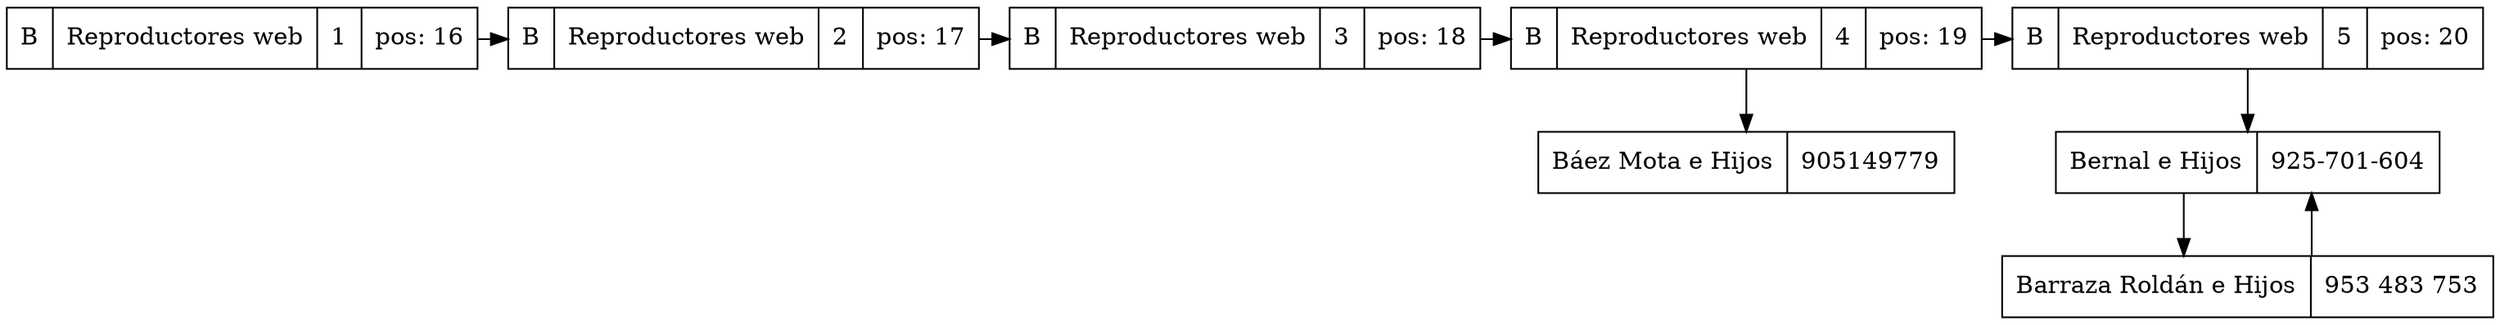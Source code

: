 digraph G{
node[shape="box" shape="record"]
graph[splines="ortho"]
node15[label="B|Reproductores web|1|pos: 16"];
node15->node16;
node16[label="B|Reproductores web|2|pos: 17"];
node16->node17;
node17[label="B|Reproductores web|3|pos: 18"];
node17->node18;
node18[label="B|Reproductores web|4|pos: 19"];
node0xc000047800[label="Báez Mota e Hijos|905149779"];
node18->node0xc000047800;
node18->node19;
node19[label="B|Reproductores web|5|pos: 20"];
node0xc000047860[label="Bernal e Hijos|925-701-604"];
node19->node0xc000047860;
node0xc0000478c0[label="Barraza Roldán e Hijos|953 483 753"];
node0xc000047860->node0xc0000478c0;
node0xc0000478c0->node0xc000047860;
{rank="same"; node15; node16; node17; node18; node19}
}
